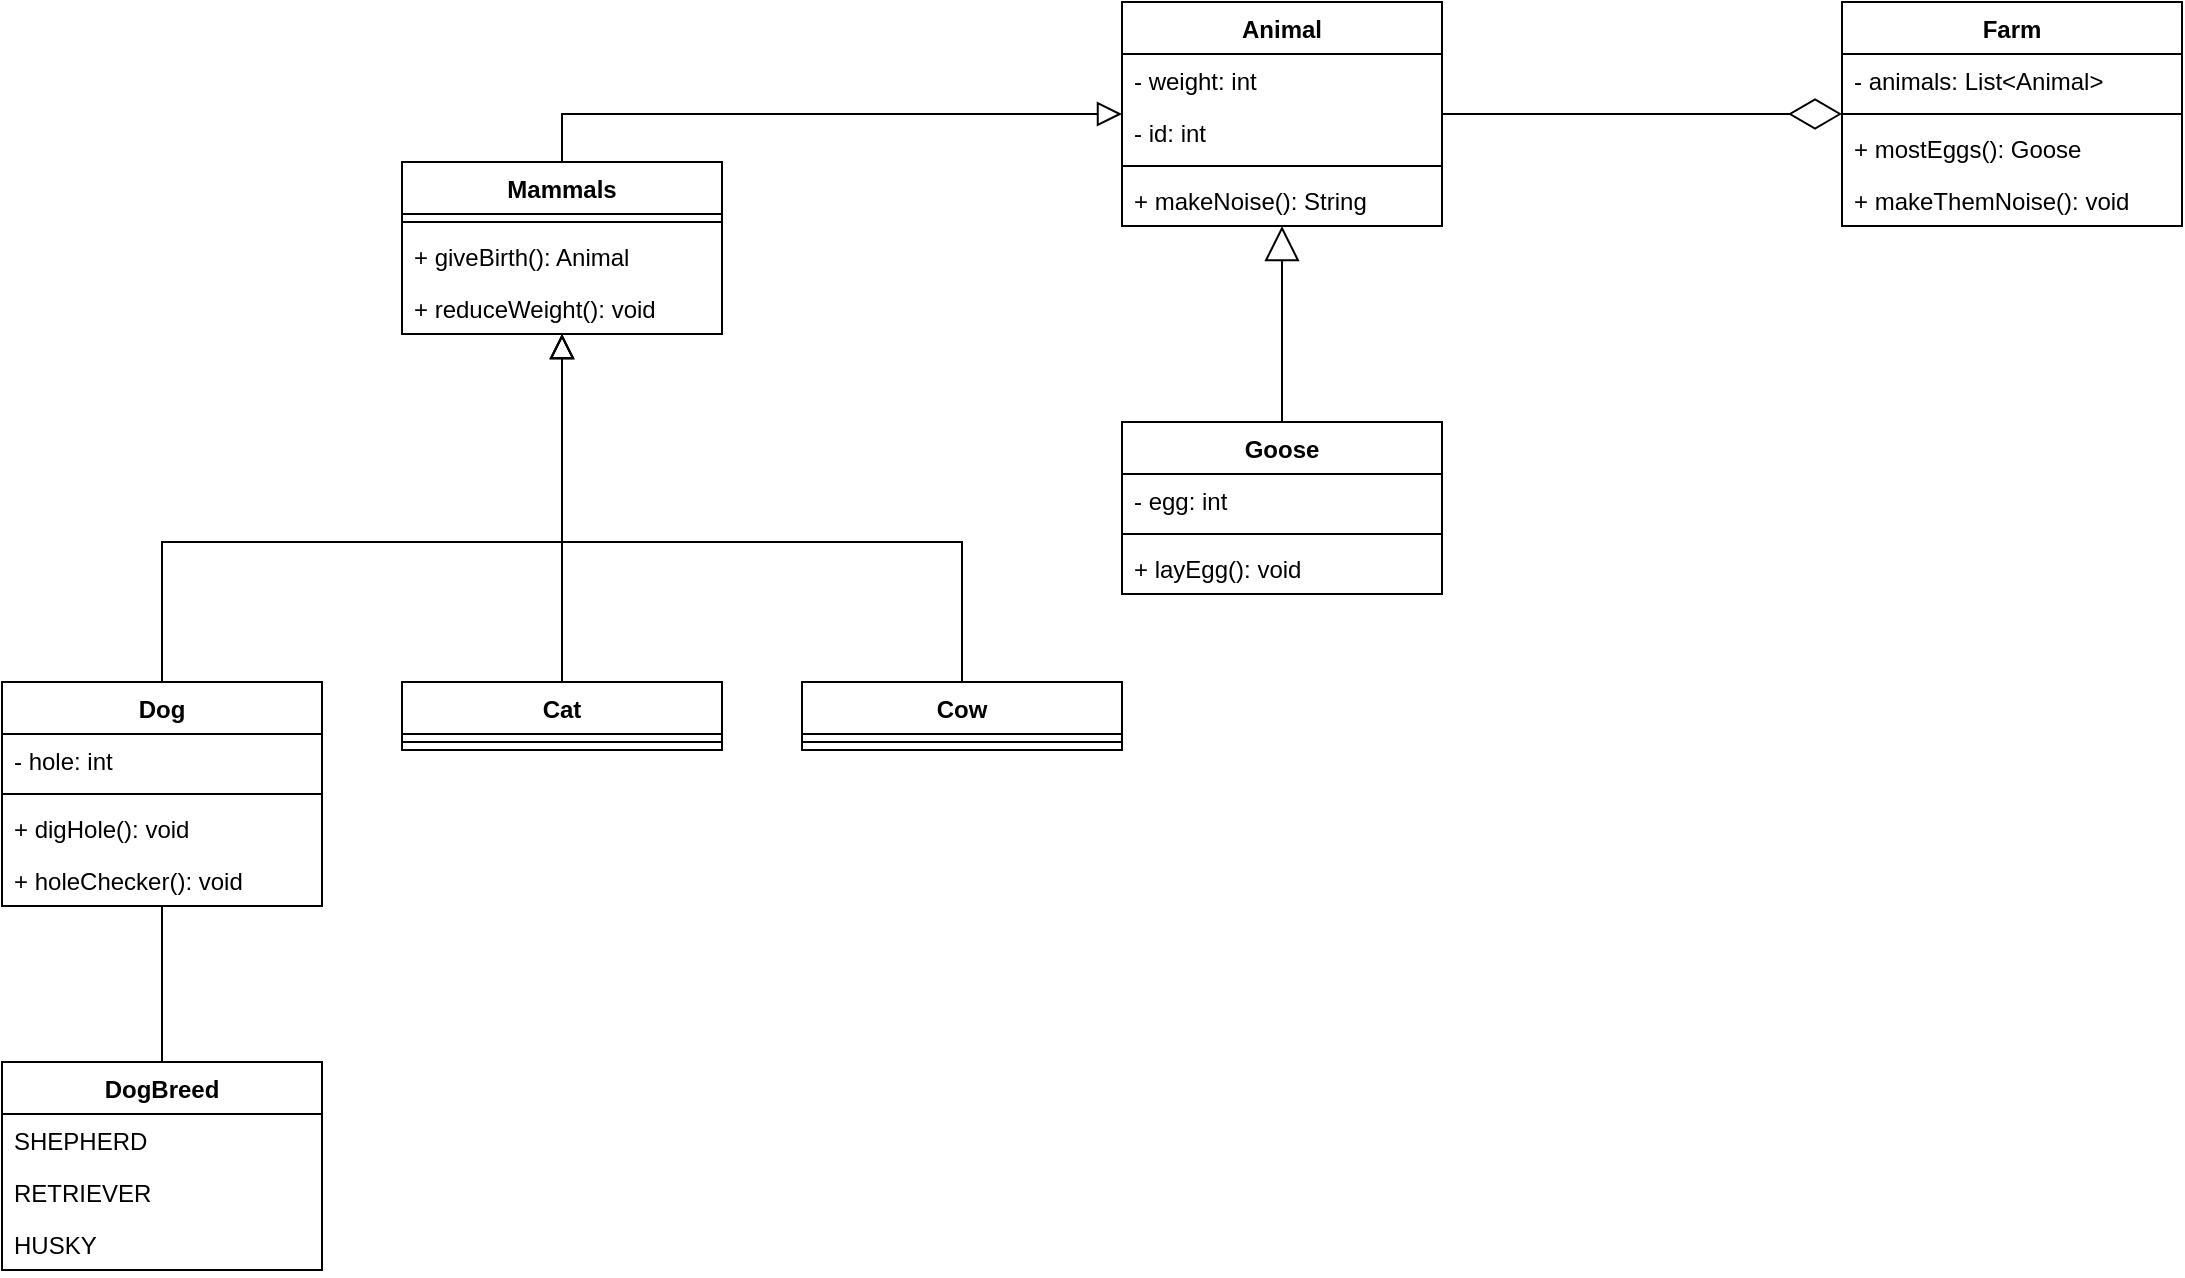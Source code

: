 <mxfile version="20.3.7" type="github">
  <diagram id="C5RBs43oDa-KdzZeNtuy" name="Page-1">
    <mxGraphModel dx="1498" dy="859" grid="1" gridSize="10" guides="1" tooltips="1" connect="1" arrows="1" fold="1" page="1" pageScale="1" pageWidth="827" pageHeight="1169" math="0" shadow="0">
      <root>
        <mxCell id="WIyWlLk6GJQsqaUBKTNV-0" />
        <mxCell id="WIyWlLk6GJQsqaUBKTNV-1" parent="WIyWlLk6GJQsqaUBKTNV-0" />
        <mxCell id="_BgWFGtcAwhGAtNMwjDp-0" value="Animal" style="swimlane;fontStyle=1;childLayout=stackLayout;horizontal=1;startSize=26;horizontalStack=0;resizeParent=1;resizeParentMax=0;resizeLast=0;collapsible=1;marginBottom=0;" vertex="1" parent="WIyWlLk6GJQsqaUBKTNV-1">
          <mxGeometry x="950" y="200" width="160" height="112" as="geometry" />
        </mxCell>
        <mxCell id="_BgWFGtcAwhGAtNMwjDp-1" value="- weight: int" style="text;strokeColor=none;fillColor=none;align=left;verticalAlign=top;spacingLeft=4;spacingRight=4;overflow=hidden;rotatable=0;points=[[0,0.5],[1,0.5]];portConstraint=eastwest;" vertex="1" parent="_BgWFGtcAwhGAtNMwjDp-0">
          <mxGeometry y="26" width="160" height="26" as="geometry" />
        </mxCell>
        <mxCell id="_BgWFGtcAwhGAtNMwjDp-2" value="- id: int" style="text;strokeColor=none;fillColor=none;align=left;verticalAlign=top;spacingLeft=4;spacingRight=4;overflow=hidden;rotatable=0;points=[[0,0.5],[1,0.5]];portConstraint=eastwest;" vertex="1" parent="_BgWFGtcAwhGAtNMwjDp-0">
          <mxGeometry y="52" width="160" height="26" as="geometry" />
        </mxCell>
        <mxCell id="_BgWFGtcAwhGAtNMwjDp-3" value="" style="line;strokeWidth=1;fillColor=none;align=left;verticalAlign=middle;spacingTop=-1;spacingLeft=3;spacingRight=3;rotatable=0;labelPosition=right;points=[];portConstraint=eastwest;" vertex="1" parent="_BgWFGtcAwhGAtNMwjDp-0">
          <mxGeometry y="78" width="160" height="8" as="geometry" />
        </mxCell>
        <mxCell id="_BgWFGtcAwhGAtNMwjDp-4" value="+ makeNoise(): String" style="text;strokeColor=none;fillColor=none;align=left;verticalAlign=top;spacingLeft=4;spacingRight=4;overflow=hidden;rotatable=0;points=[[0,0.5],[1,0.5]];portConstraint=eastwest;" vertex="1" parent="_BgWFGtcAwhGAtNMwjDp-0">
          <mxGeometry y="86" width="160" height="26" as="geometry" />
        </mxCell>
        <mxCell id="_BgWFGtcAwhGAtNMwjDp-43" style="edgeStyle=orthogonalEdgeStyle;rounded=0;orthogonalLoop=1;jettySize=auto;html=1;endArrow=block;endFill=0;endSize=10;" edge="1" parent="WIyWlLk6GJQsqaUBKTNV-1" source="_BgWFGtcAwhGAtNMwjDp-6" target="_BgWFGtcAwhGAtNMwjDp-38">
          <mxGeometry relative="1" as="geometry">
            <Array as="points">
              <mxPoint x="470" y="470" />
              <mxPoint x="670" y="470" />
            </Array>
          </mxGeometry>
        </mxCell>
        <mxCell id="_BgWFGtcAwhGAtNMwjDp-6" value="Dog" style="swimlane;fontStyle=1;childLayout=stackLayout;horizontal=1;startSize=26;horizontalStack=0;resizeParent=1;resizeParentMax=0;resizeLast=0;collapsible=1;marginBottom=0;" vertex="1" parent="WIyWlLk6GJQsqaUBKTNV-1">
          <mxGeometry x="390" y="540" width="160" height="112" as="geometry" />
        </mxCell>
        <mxCell id="_BgWFGtcAwhGAtNMwjDp-7" value="- hole: int" style="text;strokeColor=none;fillColor=none;align=left;verticalAlign=top;spacingLeft=4;spacingRight=4;overflow=hidden;rotatable=0;points=[[0,0.5],[1,0.5]];portConstraint=eastwest;" vertex="1" parent="_BgWFGtcAwhGAtNMwjDp-6">
          <mxGeometry y="26" width="160" height="26" as="geometry" />
        </mxCell>
        <mxCell id="_BgWFGtcAwhGAtNMwjDp-8" value="" style="line;strokeWidth=1;fillColor=none;align=left;verticalAlign=middle;spacingTop=-1;spacingLeft=3;spacingRight=3;rotatable=0;labelPosition=right;points=[];portConstraint=eastwest;" vertex="1" parent="_BgWFGtcAwhGAtNMwjDp-6">
          <mxGeometry y="52" width="160" height="8" as="geometry" />
        </mxCell>
        <mxCell id="_BgWFGtcAwhGAtNMwjDp-9" value="+ digHole(): void" style="text;strokeColor=none;fillColor=none;align=left;verticalAlign=top;spacingLeft=4;spacingRight=4;overflow=hidden;rotatable=0;points=[[0,0.5],[1,0.5]];portConstraint=eastwest;" vertex="1" parent="_BgWFGtcAwhGAtNMwjDp-6">
          <mxGeometry y="60" width="160" height="26" as="geometry" />
        </mxCell>
        <mxCell id="_BgWFGtcAwhGAtNMwjDp-10" value="+ holeChecker(): void" style="text;strokeColor=none;fillColor=none;align=left;verticalAlign=top;spacingLeft=4;spacingRight=4;overflow=hidden;rotatable=0;points=[[0,0.5],[1,0.5]];portConstraint=eastwest;" vertex="1" parent="_BgWFGtcAwhGAtNMwjDp-6">
          <mxGeometry y="86" width="160" height="26" as="geometry" />
        </mxCell>
        <mxCell id="_BgWFGtcAwhGAtNMwjDp-44" style="edgeStyle=orthogonalEdgeStyle;rounded=0;orthogonalLoop=1;jettySize=auto;html=1;endArrow=block;endFill=0;endSize=10;" edge="1" parent="WIyWlLk6GJQsqaUBKTNV-1" source="_BgWFGtcAwhGAtNMwjDp-12" target="_BgWFGtcAwhGAtNMwjDp-38">
          <mxGeometry relative="1" as="geometry">
            <Array as="points">
              <mxPoint x="670" y="400" />
              <mxPoint x="670" y="400" />
            </Array>
          </mxGeometry>
        </mxCell>
        <mxCell id="_BgWFGtcAwhGAtNMwjDp-12" value="Cat" style="swimlane;fontStyle=1;childLayout=stackLayout;horizontal=1;startSize=26;horizontalStack=0;resizeParent=1;resizeParentMax=0;resizeLast=0;collapsible=1;marginBottom=0;" vertex="1" parent="WIyWlLk6GJQsqaUBKTNV-1">
          <mxGeometry x="590" y="540" width="160" height="34" as="geometry" />
        </mxCell>
        <mxCell id="_BgWFGtcAwhGAtNMwjDp-13" value="" style="line;strokeWidth=1;fillColor=none;align=left;verticalAlign=middle;spacingTop=-1;spacingLeft=3;spacingRight=3;rotatable=0;labelPosition=right;points=[];portConstraint=eastwest;" vertex="1" parent="_BgWFGtcAwhGAtNMwjDp-12">
          <mxGeometry y="26" width="160" height="8" as="geometry" />
        </mxCell>
        <mxCell id="_BgWFGtcAwhGAtNMwjDp-14" style="edgeStyle=orthogonalEdgeStyle;rounded=0;orthogonalLoop=1;jettySize=auto;html=1;endArrow=block;endFill=0;endSize=15;" edge="1" parent="WIyWlLk6GJQsqaUBKTNV-1" source="_BgWFGtcAwhGAtNMwjDp-15" target="_BgWFGtcAwhGAtNMwjDp-0">
          <mxGeometry relative="1" as="geometry">
            <Array as="points">
              <mxPoint x="1030" y="410" />
              <mxPoint x="1030" y="410" />
            </Array>
          </mxGeometry>
        </mxCell>
        <mxCell id="_BgWFGtcAwhGAtNMwjDp-15" value="Goose" style="swimlane;fontStyle=1;childLayout=stackLayout;horizontal=1;startSize=26;horizontalStack=0;resizeParent=1;resizeParentMax=0;resizeLast=0;collapsible=1;marginBottom=0;" vertex="1" parent="WIyWlLk6GJQsqaUBKTNV-1">
          <mxGeometry x="950" y="410" width="160" height="86" as="geometry" />
        </mxCell>
        <mxCell id="_BgWFGtcAwhGAtNMwjDp-16" value="- egg: int" style="text;strokeColor=none;fillColor=none;align=left;verticalAlign=top;spacingLeft=4;spacingRight=4;overflow=hidden;rotatable=0;points=[[0,0.5],[1,0.5]];portConstraint=eastwest;" vertex="1" parent="_BgWFGtcAwhGAtNMwjDp-15">
          <mxGeometry y="26" width="160" height="26" as="geometry" />
        </mxCell>
        <mxCell id="_BgWFGtcAwhGAtNMwjDp-17" value="" style="line;strokeWidth=1;fillColor=none;align=left;verticalAlign=middle;spacingTop=-1;spacingLeft=3;spacingRight=3;rotatable=0;labelPosition=right;points=[];portConstraint=eastwest;" vertex="1" parent="_BgWFGtcAwhGAtNMwjDp-15">
          <mxGeometry y="52" width="160" height="8" as="geometry" />
        </mxCell>
        <mxCell id="_BgWFGtcAwhGAtNMwjDp-18" value="+ layEgg(): void" style="text;strokeColor=none;fillColor=none;align=left;verticalAlign=top;spacingLeft=4;spacingRight=4;overflow=hidden;rotatable=0;points=[[0,0.5],[1,0.5]];portConstraint=eastwest;" vertex="1" parent="_BgWFGtcAwhGAtNMwjDp-15">
          <mxGeometry y="60" width="160" height="26" as="geometry" />
        </mxCell>
        <mxCell id="_BgWFGtcAwhGAtNMwjDp-45" style="edgeStyle=orthogonalEdgeStyle;rounded=0;orthogonalLoop=1;jettySize=auto;html=1;endArrow=block;endFill=0;endSize=10;" edge="1" parent="WIyWlLk6GJQsqaUBKTNV-1" source="_BgWFGtcAwhGAtNMwjDp-20" target="_BgWFGtcAwhGAtNMwjDp-38">
          <mxGeometry relative="1" as="geometry">
            <Array as="points">
              <mxPoint x="870" y="470" />
              <mxPoint x="670" y="470" />
            </Array>
          </mxGeometry>
        </mxCell>
        <mxCell id="_BgWFGtcAwhGAtNMwjDp-20" value="Cow" style="swimlane;fontStyle=1;childLayout=stackLayout;horizontal=1;startSize=26;horizontalStack=0;resizeParent=1;resizeParentMax=0;resizeLast=0;collapsible=1;marginBottom=0;" vertex="1" parent="WIyWlLk6GJQsqaUBKTNV-1">
          <mxGeometry x="790" y="540" width="160" height="34" as="geometry" />
        </mxCell>
        <mxCell id="_BgWFGtcAwhGAtNMwjDp-21" value="" style="line;strokeWidth=1;fillColor=none;align=left;verticalAlign=middle;spacingTop=-1;spacingLeft=3;spacingRight=3;rotatable=0;labelPosition=right;points=[];portConstraint=eastwest;" vertex="1" parent="_BgWFGtcAwhGAtNMwjDp-20">
          <mxGeometry y="26" width="160" height="8" as="geometry" />
        </mxCell>
        <mxCell id="_BgWFGtcAwhGAtNMwjDp-22" style="edgeStyle=orthogonalEdgeStyle;rounded=0;orthogonalLoop=1;jettySize=auto;html=1;endArrow=none;endFill=0;endSize=15;" edge="1" parent="WIyWlLk6GJQsqaUBKTNV-1" source="_BgWFGtcAwhGAtNMwjDp-23" target="_BgWFGtcAwhGAtNMwjDp-6">
          <mxGeometry relative="1" as="geometry" />
        </mxCell>
        <mxCell id="_BgWFGtcAwhGAtNMwjDp-23" value="DogBreed" style="swimlane;fontStyle=1;childLayout=stackLayout;horizontal=1;startSize=26;horizontalStack=0;resizeParent=1;resizeParentMax=0;resizeLast=0;collapsible=1;marginBottom=0;" vertex="1" parent="WIyWlLk6GJQsqaUBKTNV-1">
          <mxGeometry x="390" y="730" width="160" height="104" as="geometry" />
        </mxCell>
        <mxCell id="_BgWFGtcAwhGAtNMwjDp-24" value="SHEPHERD" style="text;strokeColor=none;fillColor=none;align=left;verticalAlign=top;spacingLeft=4;spacingRight=4;overflow=hidden;rotatable=0;points=[[0,0.5],[1,0.5]];portConstraint=eastwest;" vertex="1" parent="_BgWFGtcAwhGAtNMwjDp-23">
          <mxGeometry y="26" width="160" height="26" as="geometry" />
        </mxCell>
        <mxCell id="_BgWFGtcAwhGAtNMwjDp-25" value="RETRIEVER" style="text;strokeColor=none;fillColor=none;align=left;verticalAlign=top;spacingLeft=4;spacingRight=4;overflow=hidden;rotatable=0;points=[[0,0.5],[1,0.5]];portConstraint=eastwest;" vertex="1" parent="_BgWFGtcAwhGAtNMwjDp-23">
          <mxGeometry y="52" width="160" height="26" as="geometry" />
        </mxCell>
        <mxCell id="_BgWFGtcAwhGAtNMwjDp-26" value="HUSKY" style="text;strokeColor=none;fillColor=none;align=left;verticalAlign=top;spacingLeft=4;spacingRight=4;overflow=hidden;rotatable=0;points=[[0,0.5],[1,0.5]];portConstraint=eastwest;" vertex="1" parent="_BgWFGtcAwhGAtNMwjDp-23">
          <mxGeometry y="78" width="160" height="26" as="geometry" />
        </mxCell>
        <mxCell id="_BgWFGtcAwhGAtNMwjDp-27" value="Farm" style="swimlane;fontStyle=1;childLayout=stackLayout;horizontal=1;startSize=26;horizontalStack=0;resizeParent=1;resizeParentMax=0;resizeLast=0;collapsible=1;marginBottom=0;" vertex="1" parent="WIyWlLk6GJQsqaUBKTNV-1">
          <mxGeometry x="1310" y="200" width="170" height="112" as="geometry" />
        </mxCell>
        <mxCell id="_BgWFGtcAwhGAtNMwjDp-28" value="- animals: List&lt;Animal&gt;" style="text;strokeColor=none;fillColor=none;align=left;verticalAlign=top;spacingLeft=4;spacingRight=4;overflow=hidden;rotatable=0;points=[[0,0.5],[1,0.5]];portConstraint=eastwest;" vertex="1" parent="_BgWFGtcAwhGAtNMwjDp-27">
          <mxGeometry y="26" width="170" height="26" as="geometry" />
        </mxCell>
        <mxCell id="_BgWFGtcAwhGAtNMwjDp-29" value="" style="line;strokeWidth=1;fillColor=none;align=left;verticalAlign=middle;spacingTop=-1;spacingLeft=3;spacingRight=3;rotatable=0;labelPosition=right;points=[];portConstraint=eastwest;" vertex="1" parent="_BgWFGtcAwhGAtNMwjDp-27">
          <mxGeometry y="52" width="170" height="8" as="geometry" />
        </mxCell>
        <mxCell id="_BgWFGtcAwhGAtNMwjDp-30" value="+ mostEggs(): Goose" style="text;strokeColor=none;fillColor=none;align=left;verticalAlign=top;spacingLeft=4;spacingRight=4;overflow=hidden;rotatable=0;points=[[0,0.5],[1,0.5]];portConstraint=eastwest;" vertex="1" parent="_BgWFGtcAwhGAtNMwjDp-27">
          <mxGeometry y="60" width="170" height="26" as="geometry" />
        </mxCell>
        <mxCell id="_BgWFGtcAwhGAtNMwjDp-31" value="+ makeThemNoise(): void" style="text;strokeColor=none;fillColor=none;align=left;verticalAlign=top;spacingLeft=4;spacingRight=4;overflow=hidden;rotatable=0;points=[[0,0.5],[1,0.5]];portConstraint=eastwest;" vertex="1" parent="_BgWFGtcAwhGAtNMwjDp-27">
          <mxGeometry y="86" width="170" height="26" as="geometry" />
        </mxCell>
        <mxCell id="_BgWFGtcAwhGAtNMwjDp-36" value="" style="endArrow=diamondThin;endFill=0;endSize=24;html=1;rounded=0;" edge="1" parent="WIyWlLk6GJQsqaUBKTNV-1" source="_BgWFGtcAwhGAtNMwjDp-0" target="_BgWFGtcAwhGAtNMwjDp-27">
          <mxGeometry width="160" relative="1" as="geometry">
            <mxPoint x="1010" y="430" as="sourcePoint" />
            <mxPoint x="1170" y="430" as="targetPoint" />
          </mxGeometry>
        </mxCell>
        <mxCell id="_BgWFGtcAwhGAtNMwjDp-46" style="edgeStyle=orthogonalEdgeStyle;rounded=0;orthogonalLoop=1;jettySize=auto;html=1;endArrow=block;endFill=0;endSize=10;" edge="1" parent="WIyWlLk6GJQsqaUBKTNV-1" source="_BgWFGtcAwhGAtNMwjDp-38" target="_BgWFGtcAwhGAtNMwjDp-0">
          <mxGeometry relative="1" as="geometry">
            <Array as="points">
              <mxPoint x="670" y="256" />
            </Array>
          </mxGeometry>
        </mxCell>
        <mxCell id="_BgWFGtcAwhGAtNMwjDp-38" value="Mammals" style="swimlane;fontStyle=1;align=center;verticalAlign=top;childLayout=stackLayout;horizontal=1;startSize=26;horizontalStack=0;resizeParent=1;resizeParentMax=0;resizeLast=0;collapsible=1;marginBottom=0;" vertex="1" parent="WIyWlLk6GJQsqaUBKTNV-1">
          <mxGeometry x="590" y="280" width="160" height="86" as="geometry" />
        </mxCell>
        <mxCell id="_BgWFGtcAwhGAtNMwjDp-40" value="" style="line;strokeWidth=1;fillColor=none;align=left;verticalAlign=middle;spacingTop=-1;spacingLeft=3;spacingRight=3;rotatable=0;labelPosition=right;points=[];portConstraint=eastwest;strokeColor=inherit;" vertex="1" parent="_BgWFGtcAwhGAtNMwjDp-38">
          <mxGeometry y="26" width="160" height="8" as="geometry" />
        </mxCell>
        <mxCell id="_BgWFGtcAwhGAtNMwjDp-41" value="+ giveBirth(): Animal" style="text;strokeColor=none;fillColor=none;align=left;verticalAlign=top;spacingLeft=4;spacingRight=4;overflow=hidden;rotatable=0;points=[[0,0.5],[1,0.5]];portConstraint=eastwest;" vertex="1" parent="_BgWFGtcAwhGAtNMwjDp-38">
          <mxGeometry y="34" width="160" height="26" as="geometry" />
        </mxCell>
        <mxCell id="_BgWFGtcAwhGAtNMwjDp-42" value="+ reduceWeight(): void" style="text;strokeColor=none;fillColor=none;align=left;verticalAlign=top;spacingLeft=4;spacingRight=4;overflow=hidden;rotatable=0;points=[[0,0.5],[1,0.5]];portConstraint=eastwest;" vertex="1" parent="_BgWFGtcAwhGAtNMwjDp-38">
          <mxGeometry y="60" width="160" height="26" as="geometry" />
        </mxCell>
      </root>
    </mxGraphModel>
  </diagram>
</mxfile>
